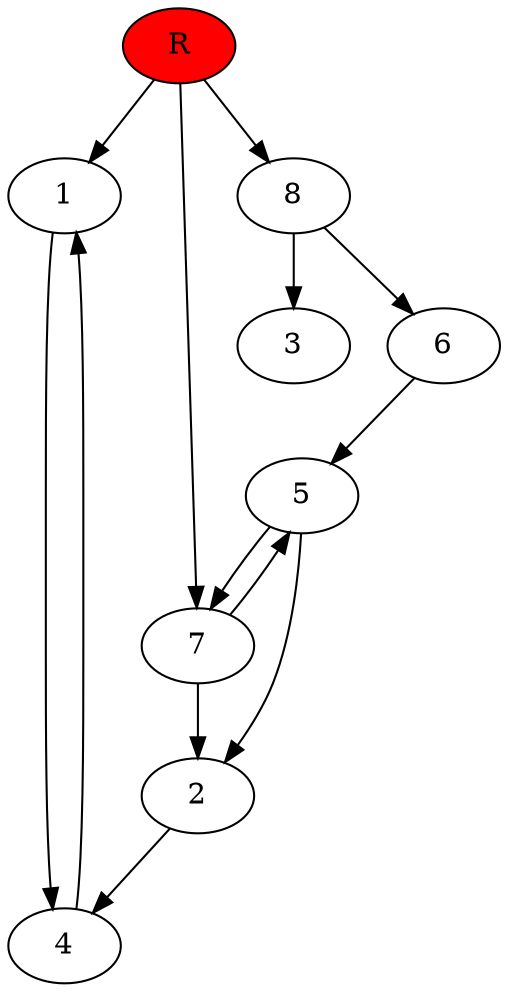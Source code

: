 digraph prb7825 {
	1
	2
	3
	4
	5
	6
	7
	8
	R [fillcolor="#ff0000" style=filled]
	1 -> 4
	2 -> 4
	4 -> 1
	5 -> 2
	5 -> 7
	6 -> 5
	7 -> 2
	7 -> 5
	8 -> 3
	8 -> 6
	R -> 1
	R -> 7
	R -> 8
}

